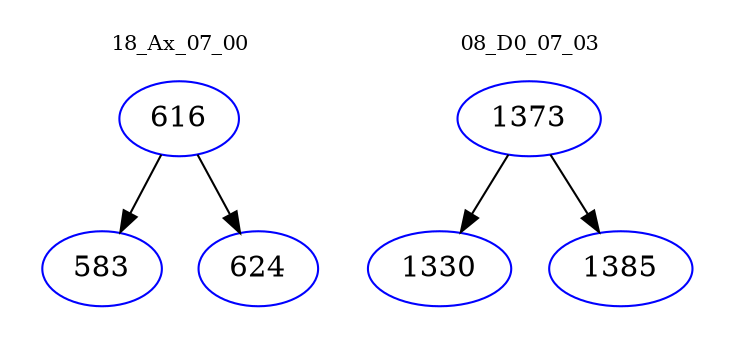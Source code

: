digraph{
subgraph cluster_0 {
color = white
label = "18_Ax_07_00";
fontsize=10;
T0_616 [label="616", color="blue"]
T0_616 -> T0_583 [color="black"]
T0_583 [label="583", color="blue"]
T0_616 -> T0_624 [color="black"]
T0_624 [label="624", color="blue"]
}
subgraph cluster_1 {
color = white
label = "08_D0_07_03";
fontsize=10;
T1_1373 [label="1373", color="blue"]
T1_1373 -> T1_1330 [color="black"]
T1_1330 [label="1330", color="blue"]
T1_1373 -> T1_1385 [color="black"]
T1_1385 [label="1385", color="blue"]
}
}
